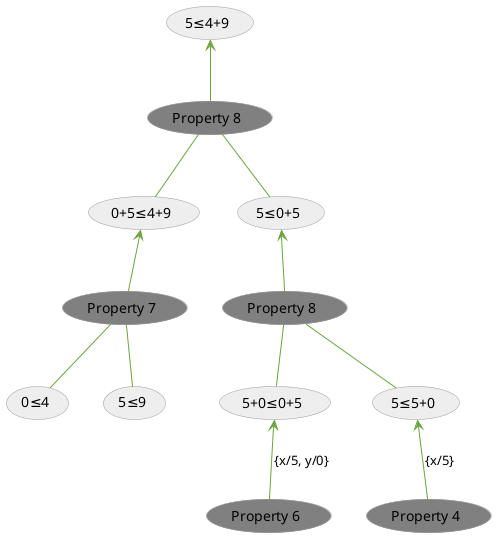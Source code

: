 @startuml
skinparam shadowing false
skinparam stereotypeCBackgroundColor #5B9BD5

skinparam usecase{
    BackgroundColor #EEEEEE
    BorderColor #9E9E9E
    ArrowColor #6CA43E
    ActorBorderColor #6CA43E
}

(Property 8) as (_1)#grey
(Property 7) as (_2)#grey
(Property 8) as (_3)#grey
(Property 6) as (_6)#grey
(Property 4) as (_7)#grey

(5≤4+9) as (1)
(0+5≤4+9) as (2)
(5≤0+5) as (3)
(0≤4) as (4)
(5≤9) as (5)
(5+0≤0+5) as (6)
(5≤5+0) as (7)

(1) <-- (_1)
(_1) -- (2)
(_1) -- (3)

(2) <-- (_2)
(_2) -- (4)
(_2) -- (5)

(3) <-- (_3)
(_3) -- (6)
(_3) -- (7)

(6) <-- (_6) : {x/5, y/0}
(7) <-- (_7) : {x/5}

@enduml
